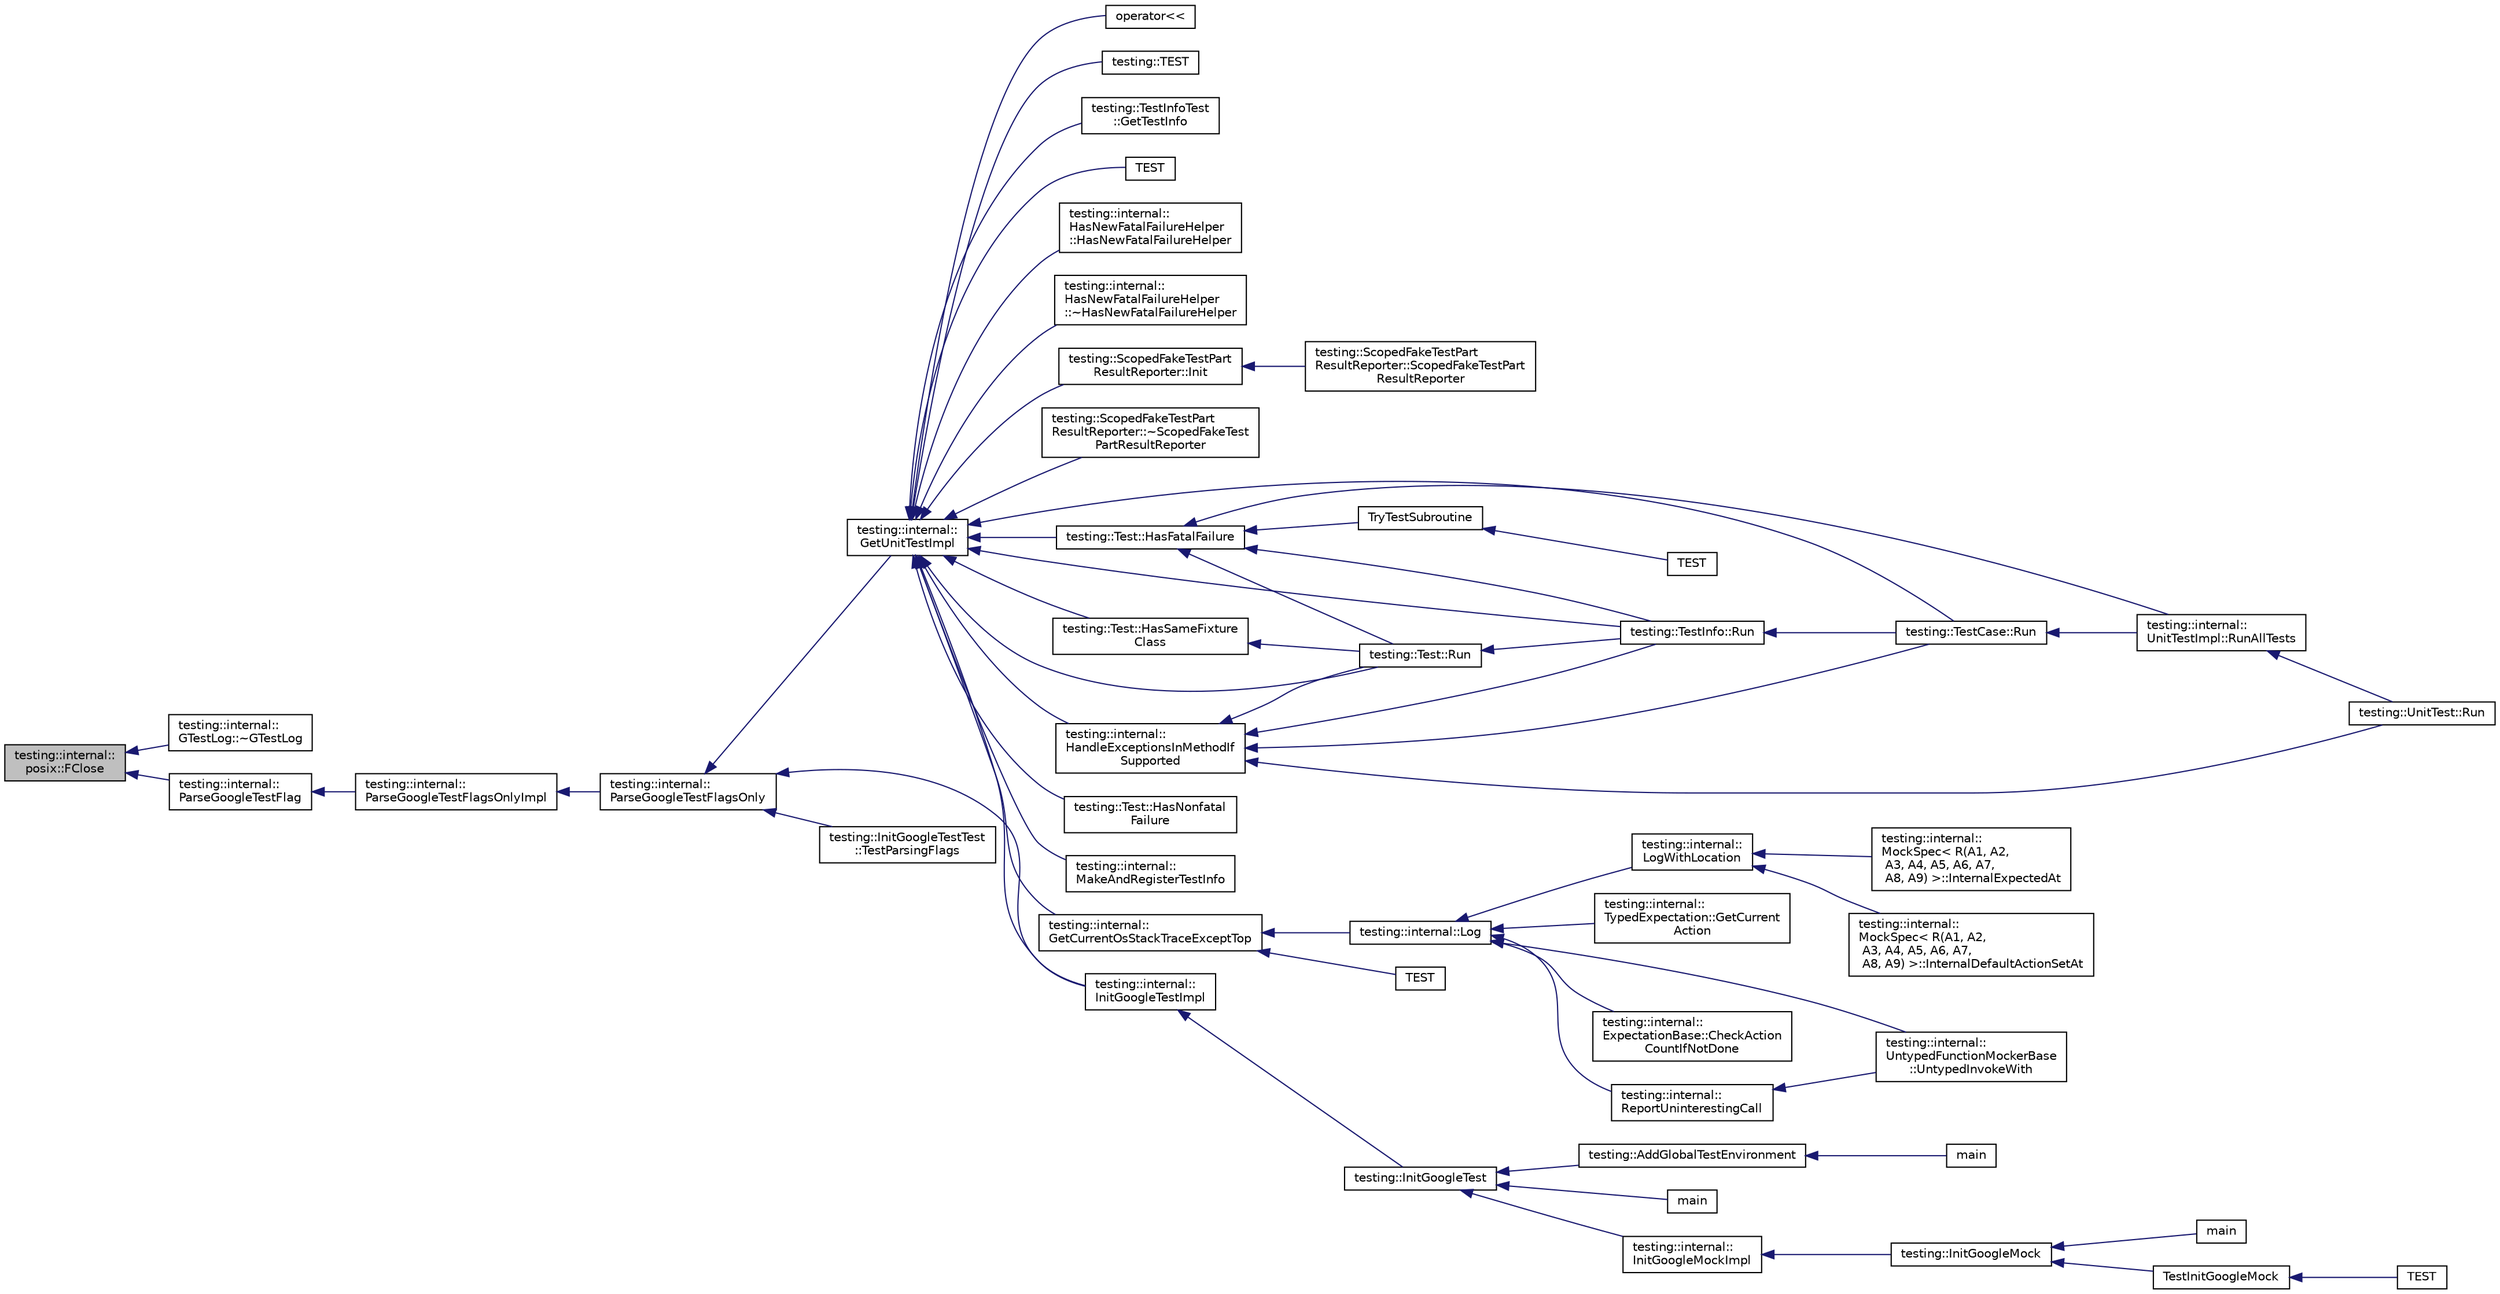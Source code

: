 digraph "testing::internal::posix::FClose"
{
  edge [fontname="Helvetica",fontsize="10",labelfontname="Helvetica",labelfontsize="10"];
  node [fontname="Helvetica",fontsize="10",shape=record];
  rankdir="LR";
  Node96 [label="testing::internal::\lposix::FClose",height=0.2,width=0.4,color="black", fillcolor="grey75", style="filled", fontcolor="black"];
  Node96 -> Node97 [dir="back",color="midnightblue",fontsize="10",style="solid",fontname="Helvetica"];
  Node97 [label="testing::internal::\lGTestLog::~GTestLog",height=0.2,width=0.4,color="black", fillcolor="white", style="filled",URL="$dd/d9e/classtesting_1_1internal_1_1_g_test_log.html#a978a099703bbaa0f380216e8d7ee03d3"];
  Node96 -> Node98 [dir="back",color="midnightblue",fontsize="10",style="solid",fontname="Helvetica"];
  Node98 [label="testing::internal::\lParseGoogleTestFlag",height=0.2,width=0.4,color="black", fillcolor="white", style="filled",URL="$d0/da7/namespacetesting_1_1internal.html#afccff08aa2b1ede0dd32c1364a5dee42"];
  Node98 -> Node99 [dir="back",color="midnightblue",fontsize="10",style="solid",fontname="Helvetica"];
  Node99 [label="testing::internal::\lParseGoogleTestFlagsOnlyImpl",height=0.2,width=0.4,color="black", fillcolor="white", style="filled",URL="$d0/da7/namespacetesting_1_1internal.html#ae4c46ce8c3d016848fff52cc5133f2ac"];
  Node99 -> Node100 [dir="back",color="midnightblue",fontsize="10",style="solid",fontname="Helvetica"];
  Node100 [label="testing::internal::\lParseGoogleTestFlagsOnly",height=0.2,width=0.4,color="black", fillcolor="white", style="filled",URL="$d0/da7/namespacetesting_1_1internal.html#a472880afbcc592a41e3d623e2dec8412"];
  Node100 -> Node101 [dir="back",color="midnightblue",fontsize="10",style="solid",fontname="Helvetica"];
  Node101 [label="testing::internal::\lGetUnitTestImpl",height=0.2,width=0.4,color="black", fillcolor="white", style="filled",URL="$d0/da7/namespacetesting_1_1internal.html#a9bd0caf5d16512de38b39599c13ee634"];
  Node101 -> Node102 [dir="back",color="midnightblue",fontsize="10",style="solid",fontname="Helvetica"];
  Node102 [label="testing::internal::\lHasNewFatalFailureHelper\l::HasNewFatalFailureHelper",height=0.2,width=0.4,color="black", fillcolor="white", style="filled",URL="$d7/d43/classtesting_1_1internal_1_1_has_new_fatal_failure_helper.html#a59190a7188db558c00b4c6bf9251859a"];
  Node101 -> Node103 [dir="back",color="midnightblue",fontsize="10",style="solid",fontname="Helvetica"];
  Node103 [label="testing::internal::\lHasNewFatalFailureHelper\l::~HasNewFatalFailureHelper",height=0.2,width=0.4,color="black", fillcolor="white", style="filled",URL="$d7/d43/classtesting_1_1internal_1_1_has_new_fatal_failure_helper.html#a913b1bc7c372868c9b2dbb009044ee97"];
  Node101 -> Node104 [dir="back",color="midnightblue",fontsize="10",style="solid",fontname="Helvetica"];
  Node104 [label="testing::ScopedFakeTestPart\lResultReporter::Init",height=0.2,width=0.4,color="black", fillcolor="white", style="filled",URL="$d2/db7/classtesting_1_1_scoped_fake_test_part_result_reporter.html#a28d280a3f5d172d63b94f70b8e7660d7"];
  Node104 -> Node105 [dir="back",color="midnightblue",fontsize="10",style="solid",fontname="Helvetica"];
  Node105 [label="testing::ScopedFakeTestPart\lResultReporter::ScopedFakeTestPart\lResultReporter",height=0.2,width=0.4,color="black", fillcolor="white", style="filled",URL="$d2/db7/classtesting_1_1_scoped_fake_test_part_result_reporter.html#aa0100ecf4799fb51d45167be6a5de1d5"];
  Node101 -> Node106 [dir="back",color="midnightblue",fontsize="10",style="solid",fontname="Helvetica"];
  Node106 [label="testing::ScopedFakeTestPart\lResultReporter::~ScopedFakeTest\lPartResultReporter",height=0.2,width=0.4,color="black", fillcolor="white", style="filled",URL="$d2/db7/classtesting_1_1_scoped_fake_test_part_result_reporter.html#a4817d59ca70228ebd5d5c3c4e8dd729d"];
  Node101 -> Node107 [dir="back",color="midnightblue",fontsize="10",style="solid",fontname="Helvetica"];
  Node107 [label="testing::Test::HasSameFixture\lClass",height=0.2,width=0.4,color="black", fillcolor="white", style="filled",URL="$df/d69/classtesting_1_1_test.html#ab76536a462529a457429061e209a8ee7"];
  Node107 -> Node108 [dir="back",color="midnightblue",fontsize="10",style="solid",fontname="Helvetica"];
  Node108 [label="testing::Test::Run",height=0.2,width=0.4,color="black", fillcolor="white", style="filled",URL="$df/d69/classtesting_1_1_test.html#ab70d07cb03d17ccb1aedc2be66eaccff"];
  Node108 -> Node109 [dir="back",color="midnightblue",fontsize="10",style="solid",fontname="Helvetica"];
  Node109 [label="testing::TestInfo::Run",height=0.2,width=0.4,color="black", fillcolor="white", style="filled",URL="$d1/d79/classtesting_1_1_test_info.html#ade784915e9be3a01e3a6ef509b77d6c9"];
  Node109 -> Node110 [dir="back",color="midnightblue",fontsize="10",style="solid",fontname="Helvetica"];
  Node110 [label="testing::TestCase::Run",height=0.2,width=0.4,color="black", fillcolor="white", style="filled",URL="$d0/dfa/classtesting_1_1_test_case.html#a6f5b3724cd5a8e446cd48a6150d08cde"];
  Node110 -> Node111 [dir="back",color="midnightblue",fontsize="10",style="solid",fontname="Helvetica"];
  Node111 [label="testing::internal::\lUnitTestImpl::RunAllTests",height=0.2,width=0.4,color="black", fillcolor="white", style="filled",URL="$d7/dda/classtesting_1_1internal_1_1_unit_test_impl.html#a1fb6be9971f4768c4136a05aa9e7e375"];
  Node111 -> Node112 [dir="back",color="midnightblue",fontsize="10",style="solid",fontname="Helvetica"];
  Node112 [label="testing::UnitTest::Run",height=0.2,width=0.4,color="black", fillcolor="white", style="filled",URL="$d7/d47/classtesting_1_1_unit_test.html#a2febc800536b44500565f4c423f359d3"];
  Node101 -> Node113 [dir="back",color="midnightblue",fontsize="10",style="solid",fontname="Helvetica"];
  Node113 [label="testing::internal::\lHandleExceptionsInMethodIf\lSupported",height=0.2,width=0.4,color="black", fillcolor="white", style="filled",URL="$d0/da7/namespacetesting_1_1internal.html#addb2ed165b92b74e25fe9ebe9e46b9f9"];
  Node113 -> Node108 [dir="back",color="midnightblue",fontsize="10",style="solid",fontname="Helvetica"];
  Node113 -> Node109 [dir="back",color="midnightblue",fontsize="10",style="solid",fontname="Helvetica"];
  Node113 -> Node110 [dir="back",color="midnightblue",fontsize="10",style="solid",fontname="Helvetica"];
  Node113 -> Node112 [dir="back",color="midnightblue",fontsize="10",style="solid",fontname="Helvetica"];
  Node101 -> Node108 [dir="back",color="midnightblue",fontsize="10",style="solid",fontname="Helvetica"];
  Node101 -> Node114 [dir="back",color="midnightblue",fontsize="10",style="solid",fontname="Helvetica"];
  Node114 [label="testing::Test::HasFatalFailure",height=0.2,width=0.4,color="black", fillcolor="white", style="filled",URL="$df/d69/classtesting_1_1_test.html#a5e83604628ef542af888d631566ff60c"];
  Node114 -> Node108 [dir="back",color="midnightblue",fontsize="10",style="solid",fontname="Helvetica"];
  Node114 -> Node109 [dir="back",color="midnightblue",fontsize="10",style="solid",fontname="Helvetica"];
  Node114 -> Node111 [dir="back",color="midnightblue",fontsize="10",style="solid",fontname="Helvetica"];
  Node114 -> Node115 [dir="back",color="midnightblue",fontsize="10",style="solid",fontname="Helvetica"];
  Node115 [label="TryTestSubroutine",height=0.2,width=0.4,color="black", fillcolor="white", style="filled",URL="$de/db0/gtest__output__test___8cc.html#a14e796981ca8d3c71dbd2b839c1ce784"];
  Node115 -> Node116 [dir="back",color="midnightblue",fontsize="10",style="solid",fontname="Helvetica"];
  Node116 [label="TEST",height=0.2,width=0.4,color="black", fillcolor="white", style="filled",URL="$de/db0/gtest__output__test___8cc.html#a6076f79ee5f9e8982bba181cbbebb0ed"];
  Node101 -> Node117 [dir="back",color="midnightblue",fontsize="10",style="solid",fontname="Helvetica"];
  Node117 [label="testing::Test::HasNonfatal\lFailure",height=0.2,width=0.4,color="black", fillcolor="white", style="filled",URL="$df/d69/classtesting_1_1_test.html#a8c00e8cc6fe10616b480bd54d2a426cb"];
  Node101 -> Node118 [dir="back",color="midnightblue",fontsize="10",style="solid",fontname="Helvetica"];
  Node118 [label="testing::internal::\lMakeAndRegisterTestInfo",height=0.2,width=0.4,color="black", fillcolor="white", style="filled",URL="$d0/da7/namespacetesting_1_1internal.html#a7f2e4e46c969fcae9d801d93a3e932fd"];
  Node101 -> Node109 [dir="back",color="midnightblue",fontsize="10",style="solid",fontname="Helvetica"];
  Node101 -> Node110 [dir="back",color="midnightblue",fontsize="10",style="solid",fontname="Helvetica"];
  Node101 -> Node119 [dir="back",color="midnightblue",fontsize="10",style="solid",fontname="Helvetica"];
  Node119 [label="testing::internal::\lGetCurrentOsStackTraceExceptTop",height=0.2,width=0.4,color="black", fillcolor="white", style="filled",URL="$d0/da7/namespacetesting_1_1internal.html#aeb475922b8cd1e6c60ac052bbc396e62"];
  Node119 -> Node120 [dir="back",color="midnightblue",fontsize="10",style="solid",fontname="Helvetica"];
  Node120 [label="testing::internal::Log",height=0.2,width=0.4,color="black", fillcolor="white", style="filled",URL="$d0/da7/namespacetesting_1_1internal.html#a8a57ce0412334a3f487bbaa8321febbe"];
  Node120 -> Node121 [dir="back",color="midnightblue",fontsize="10",style="solid",fontname="Helvetica"];
  Node121 [label="testing::internal::\lTypedExpectation::GetCurrent\lAction",height=0.2,width=0.4,color="black", fillcolor="white", style="filled",URL="$d2/d4b/classtesting_1_1internal_1_1_typed_expectation.html#a5053b8335ca295b34cd6a68f8d462602"];
  Node120 -> Node122 [dir="back",color="midnightblue",fontsize="10",style="solid",fontname="Helvetica"];
  Node122 [label="testing::internal::\lLogWithLocation",height=0.2,width=0.4,color="black", fillcolor="white", style="filled",URL="$d0/da7/namespacetesting_1_1internal.html#a07f4411f23f8b1b731858be9dda3fdcc"];
  Node122 -> Node123 [dir="back",color="midnightblue",fontsize="10",style="solid",fontname="Helvetica"];
  Node123 [label="testing::internal::\lMockSpec\< R(A1, A2,\l A3, A4, A5, A6, A7,\l A8, A9) \>::InternalDefaultActionSetAt",height=0.2,width=0.4,color="black", fillcolor="white", style="filled",URL="$d8/dfd/classtesting_1_1internal_1_1_mock_spec.html#a875c99443da1265604d87429693457f4"];
  Node122 -> Node124 [dir="back",color="midnightblue",fontsize="10",style="solid",fontname="Helvetica"];
  Node124 [label="testing::internal::\lMockSpec\< R(A1, A2,\l A3, A4, A5, A6, A7,\l A8, A9) \>::InternalExpectedAt",height=0.2,width=0.4,color="black", fillcolor="white", style="filled",URL="$d8/dfd/classtesting_1_1internal_1_1_mock_spec.html#a503a434637634014b9bb6c5d68fd336c"];
  Node120 -> Node125 [dir="back",color="midnightblue",fontsize="10",style="solid",fontname="Helvetica"];
  Node125 [label="testing::internal::\lExpectationBase::CheckAction\lCountIfNotDone",height=0.2,width=0.4,color="black", fillcolor="white", style="filled",URL="$d6/de4/classtesting_1_1internal_1_1_expectation_base.html#aaeb143b6f8676e9a6fb9b17678344f03"];
  Node120 -> Node126 [dir="back",color="midnightblue",fontsize="10",style="solid",fontname="Helvetica"];
  Node126 [label="testing::internal::\lReportUninterestingCall",height=0.2,width=0.4,color="black", fillcolor="white", style="filled",URL="$d0/da7/namespacetesting_1_1internal.html#af045b703d8487374620a8106a76814ee"];
  Node126 -> Node127 [dir="back",color="midnightblue",fontsize="10",style="solid",fontname="Helvetica"];
  Node127 [label="testing::internal::\lUntypedFunctionMockerBase\l::UntypedInvokeWith",height=0.2,width=0.4,color="black", fillcolor="white", style="filled",URL="$d3/d5f/classtesting_1_1internal_1_1_untyped_function_mocker_base.html#adaec41c0ba8a07c2415f6c8efa0ca54f"];
  Node120 -> Node127 [dir="back",color="midnightblue",fontsize="10",style="solid",fontname="Helvetica"];
  Node119 -> Node128 [dir="back",color="midnightblue",fontsize="10",style="solid",fontname="Helvetica"];
  Node128 [label="TEST",height=0.2,width=0.4,color="black", fillcolor="white", style="filled",URL="$df/d01/gtest__unittest_8cc.html#a386c193fa342a6cb3a88ffe4751a264b"];
  Node101 -> Node129 [dir="back",color="midnightblue",fontsize="10",style="solid",fontname="Helvetica"];
  Node129 [label="testing::internal::\lInitGoogleTestImpl",height=0.2,width=0.4,color="black", fillcolor="white", style="filled",URL="$d0/da7/namespacetesting_1_1internal.html#ac3c6fa93391768aa91c6238b31aaeeb5"];
  Node129 -> Node130 [dir="back",color="midnightblue",fontsize="10",style="solid",fontname="Helvetica"];
  Node130 [label="testing::InitGoogleTest",height=0.2,width=0.4,color="black", fillcolor="white", style="filled",URL="$d0/d75/namespacetesting.html#afd726ae08c9bd16dc52f78c822d9946b"];
  Node130 -> Node131 [dir="back",color="midnightblue",fontsize="10",style="solid",fontname="Helvetica"];
  Node131 [label="testing::internal::\lInitGoogleMockImpl",height=0.2,width=0.4,color="black", fillcolor="white", style="filled",URL="$d0/da7/namespacetesting_1_1internal.html#a3823844199df88af9493026031cf7744"];
  Node131 -> Node132 [dir="back",color="midnightblue",fontsize="10",style="solid",fontname="Helvetica"];
  Node132 [label="testing::InitGoogleMock",height=0.2,width=0.4,color="black", fillcolor="white", style="filled",URL="$d0/d75/namespacetesting.html#a32b1c6db9ba5133ccabfa67616b3c041"];
  Node132 -> Node133 [dir="back",color="midnightblue",fontsize="10",style="solid",fontname="Helvetica"];
  Node133 [label="main",height=0.2,width=0.4,color="black", fillcolor="white", style="filled",URL="$dd/d93/gmock__main_8cc.html#a7f83bdc516d2cb86e20235d94ddf055a"];
  Node132 -> Node134 [dir="back",color="midnightblue",fontsize="10",style="solid",fontname="Helvetica"];
  Node134 [label="TestInitGoogleMock",height=0.2,width=0.4,color="black", fillcolor="white", style="filled",URL="$d0/d02/gmock__test_8cc.html#ac9c8ae8722c330d47f75dee43fb8ab78"];
  Node134 -> Node135 [dir="back",color="midnightblue",fontsize="10",style="solid",fontname="Helvetica"];
  Node135 [label="TEST",height=0.2,width=0.4,color="black", fillcolor="white", style="filled",URL="$d0/d02/gmock__test_8cc.html#a7c86c6c98b72e903135c1b01370a13f3"];
  Node130 -> Node136 [dir="back",color="midnightblue",fontsize="10",style="solid",fontname="Helvetica"];
  Node136 [label="testing::AddGlobalTestEnvironment",height=0.2,width=0.4,color="black", fillcolor="white", style="filled",URL="$d0/d75/namespacetesting.html#a460d7b998622e332392c1e00be3a60d5"];
  Node136 -> Node137 [dir="back",color="midnightblue",fontsize="10",style="solid",fontname="Helvetica"];
  Node137 [label="main",height=0.2,width=0.4,color="black", fillcolor="white", style="filled",URL="$de/d83/gtest-listener__test_8cc.html#a3c04138a5bfe5d72780bb7e82a18e627"];
  Node130 -> Node138 [dir="back",color="midnightblue",fontsize="10",style="solid",fontname="Helvetica"];
  Node138 [label="main",height=0.2,width=0.4,color="black", fillcolor="white", style="filled",URL="$de/d85/sample10__unittest_8cc.html#a3c04138a5bfe5d72780bb7e82a18e627"];
  Node101 -> Node139 [dir="back",color="midnightblue",fontsize="10",style="solid",fontname="Helvetica"];
  Node139 [label="operator\<\<",height=0.2,width=0.4,color="black", fillcolor="white", style="filled",URL="$df/d01/gtest__unittest_8cc.html#a5f23eac320bc1c1dcd3cec464e31b5c6"];
  Node101 -> Node140 [dir="back",color="midnightblue",fontsize="10",style="solid",fontname="Helvetica"];
  Node140 [label="testing::TEST",height=0.2,width=0.4,color="black", fillcolor="white", style="filled",URL="$d0/d75/namespacetesting.html#ae0cbea692840c88ab0b03285eb69ac97"];
  Node101 -> Node141 [dir="back",color="midnightblue",fontsize="10",style="solid",fontname="Helvetica"];
  Node141 [label="testing::TestInfoTest\l::GetTestInfo",height=0.2,width=0.4,color="black", fillcolor="white", style="filled",URL="$d8/dd2/classtesting_1_1_test_info_test.html#a4140c1302bf53c7f1375a23923624f04"];
  Node101 -> Node142 [dir="back",color="midnightblue",fontsize="10",style="solid",fontname="Helvetica"];
  Node142 [label="TEST",height=0.2,width=0.4,color="black", fillcolor="white", style="filled",URL="$df/d01/gtest__unittest_8cc.html#a3e3bfce9c199215053e43d9d1a248af8"];
  Node100 -> Node129 [dir="back",color="midnightblue",fontsize="10",style="solid",fontname="Helvetica"];
  Node100 -> Node143 [dir="back",color="midnightblue",fontsize="10",style="solid",fontname="Helvetica"];
  Node143 [label="testing::InitGoogleTestTest\l::TestParsingFlags",height=0.2,width=0.4,color="black", fillcolor="white", style="filled",URL="$d4/d81/classtesting_1_1_init_google_test_test.html#add290338cf429308d0ab275ae4c46e69"];
}
